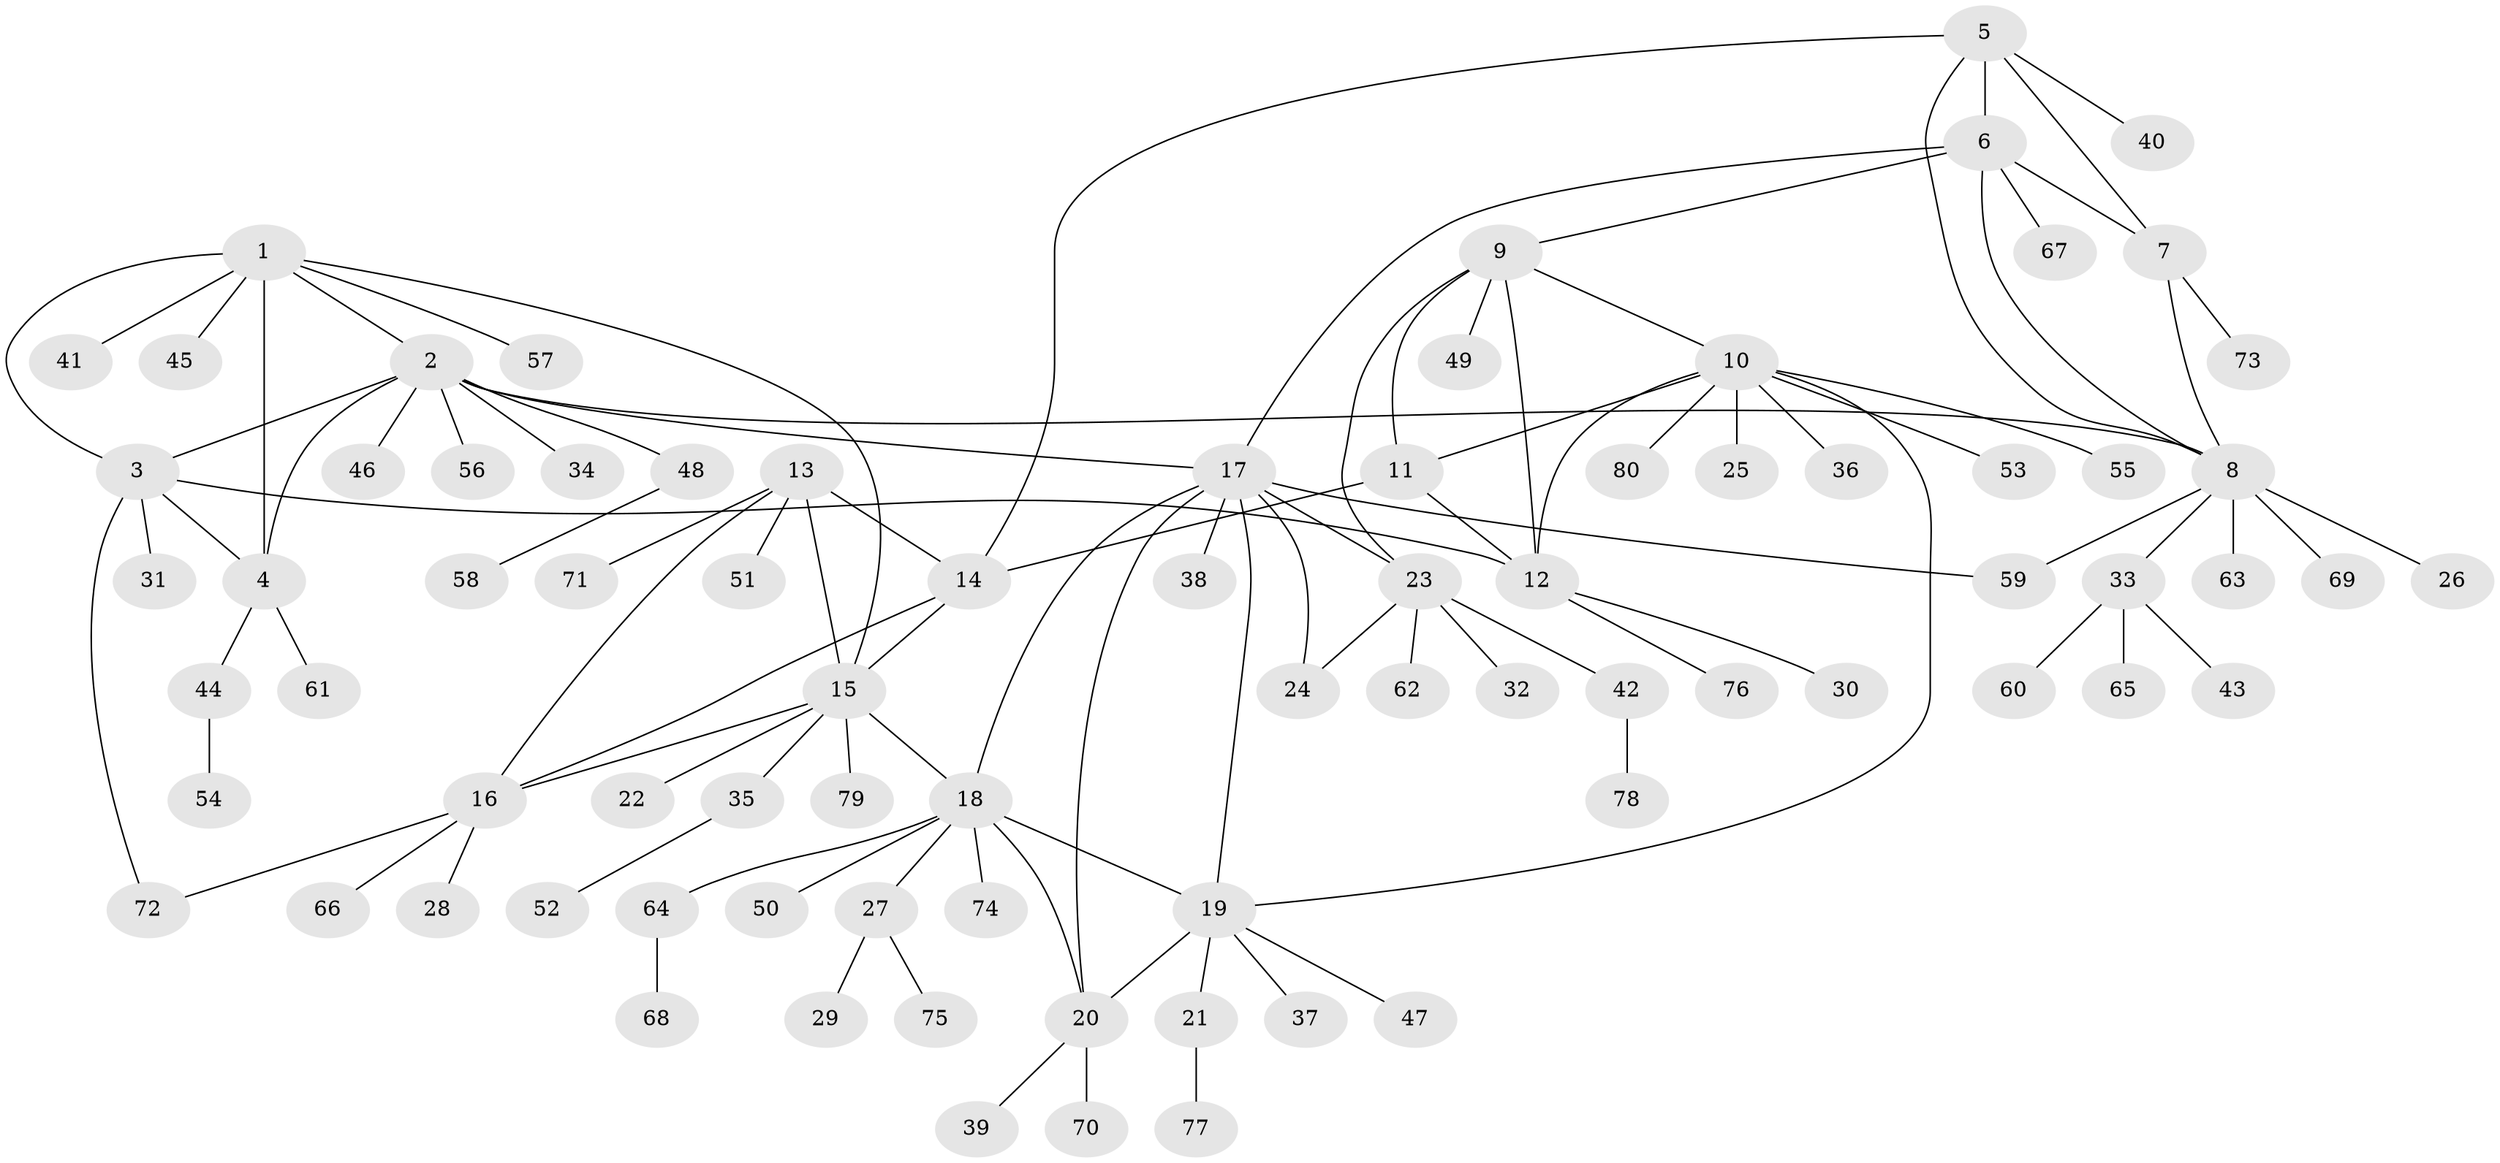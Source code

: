 // Generated by graph-tools (version 1.1) at 2025/50/03/09/25 03:50:41]
// undirected, 80 vertices, 104 edges
graph export_dot {
graph [start="1"]
  node [color=gray90,style=filled];
  1;
  2;
  3;
  4;
  5;
  6;
  7;
  8;
  9;
  10;
  11;
  12;
  13;
  14;
  15;
  16;
  17;
  18;
  19;
  20;
  21;
  22;
  23;
  24;
  25;
  26;
  27;
  28;
  29;
  30;
  31;
  32;
  33;
  34;
  35;
  36;
  37;
  38;
  39;
  40;
  41;
  42;
  43;
  44;
  45;
  46;
  47;
  48;
  49;
  50;
  51;
  52;
  53;
  54;
  55;
  56;
  57;
  58;
  59;
  60;
  61;
  62;
  63;
  64;
  65;
  66;
  67;
  68;
  69;
  70;
  71;
  72;
  73;
  74;
  75;
  76;
  77;
  78;
  79;
  80;
  1 -- 2;
  1 -- 3;
  1 -- 4;
  1 -- 15;
  1 -- 41;
  1 -- 45;
  1 -- 57;
  2 -- 3;
  2 -- 4;
  2 -- 8;
  2 -- 17;
  2 -- 34;
  2 -- 46;
  2 -- 48;
  2 -- 56;
  3 -- 4;
  3 -- 12;
  3 -- 31;
  3 -- 72;
  4 -- 44;
  4 -- 61;
  5 -- 6;
  5 -- 7;
  5 -- 8;
  5 -- 14;
  5 -- 40;
  6 -- 7;
  6 -- 8;
  6 -- 9;
  6 -- 17;
  6 -- 67;
  7 -- 8;
  7 -- 73;
  8 -- 26;
  8 -- 33;
  8 -- 59;
  8 -- 63;
  8 -- 69;
  9 -- 10;
  9 -- 11;
  9 -- 12;
  9 -- 23;
  9 -- 49;
  10 -- 11;
  10 -- 12;
  10 -- 19;
  10 -- 25;
  10 -- 36;
  10 -- 53;
  10 -- 55;
  10 -- 80;
  11 -- 12;
  11 -- 14;
  12 -- 30;
  12 -- 76;
  13 -- 14;
  13 -- 15;
  13 -- 16;
  13 -- 51;
  13 -- 71;
  14 -- 15;
  14 -- 16;
  15 -- 16;
  15 -- 18;
  15 -- 22;
  15 -- 35;
  15 -- 79;
  16 -- 28;
  16 -- 66;
  16 -- 72;
  17 -- 18;
  17 -- 19;
  17 -- 20;
  17 -- 23;
  17 -- 24;
  17 -- 38;
  17 -- 59;
  18 -- 19;
  18 -- 20;
  18 -- 27;
  18 -- 50;
  18 -- 64;
  18 -- 74;
  19 -- 20;
  19 -- 21;
  19 -- 37;
  19 -- 47;
  20 -- 39;
  20 -- 70;
  21 -- 77;
  23 -- 24;
  23 -- 32;
  23 -- 42;
  23 -- 62;
  27 -- 29;
  27 -- 75;
  33 -- 43;
  33 -- 60;
  33 -- 65;
  35 -- 52;
  42 -- 78;
  44 -- 54;
  48 -- 58;
  64 -- 68;
}
